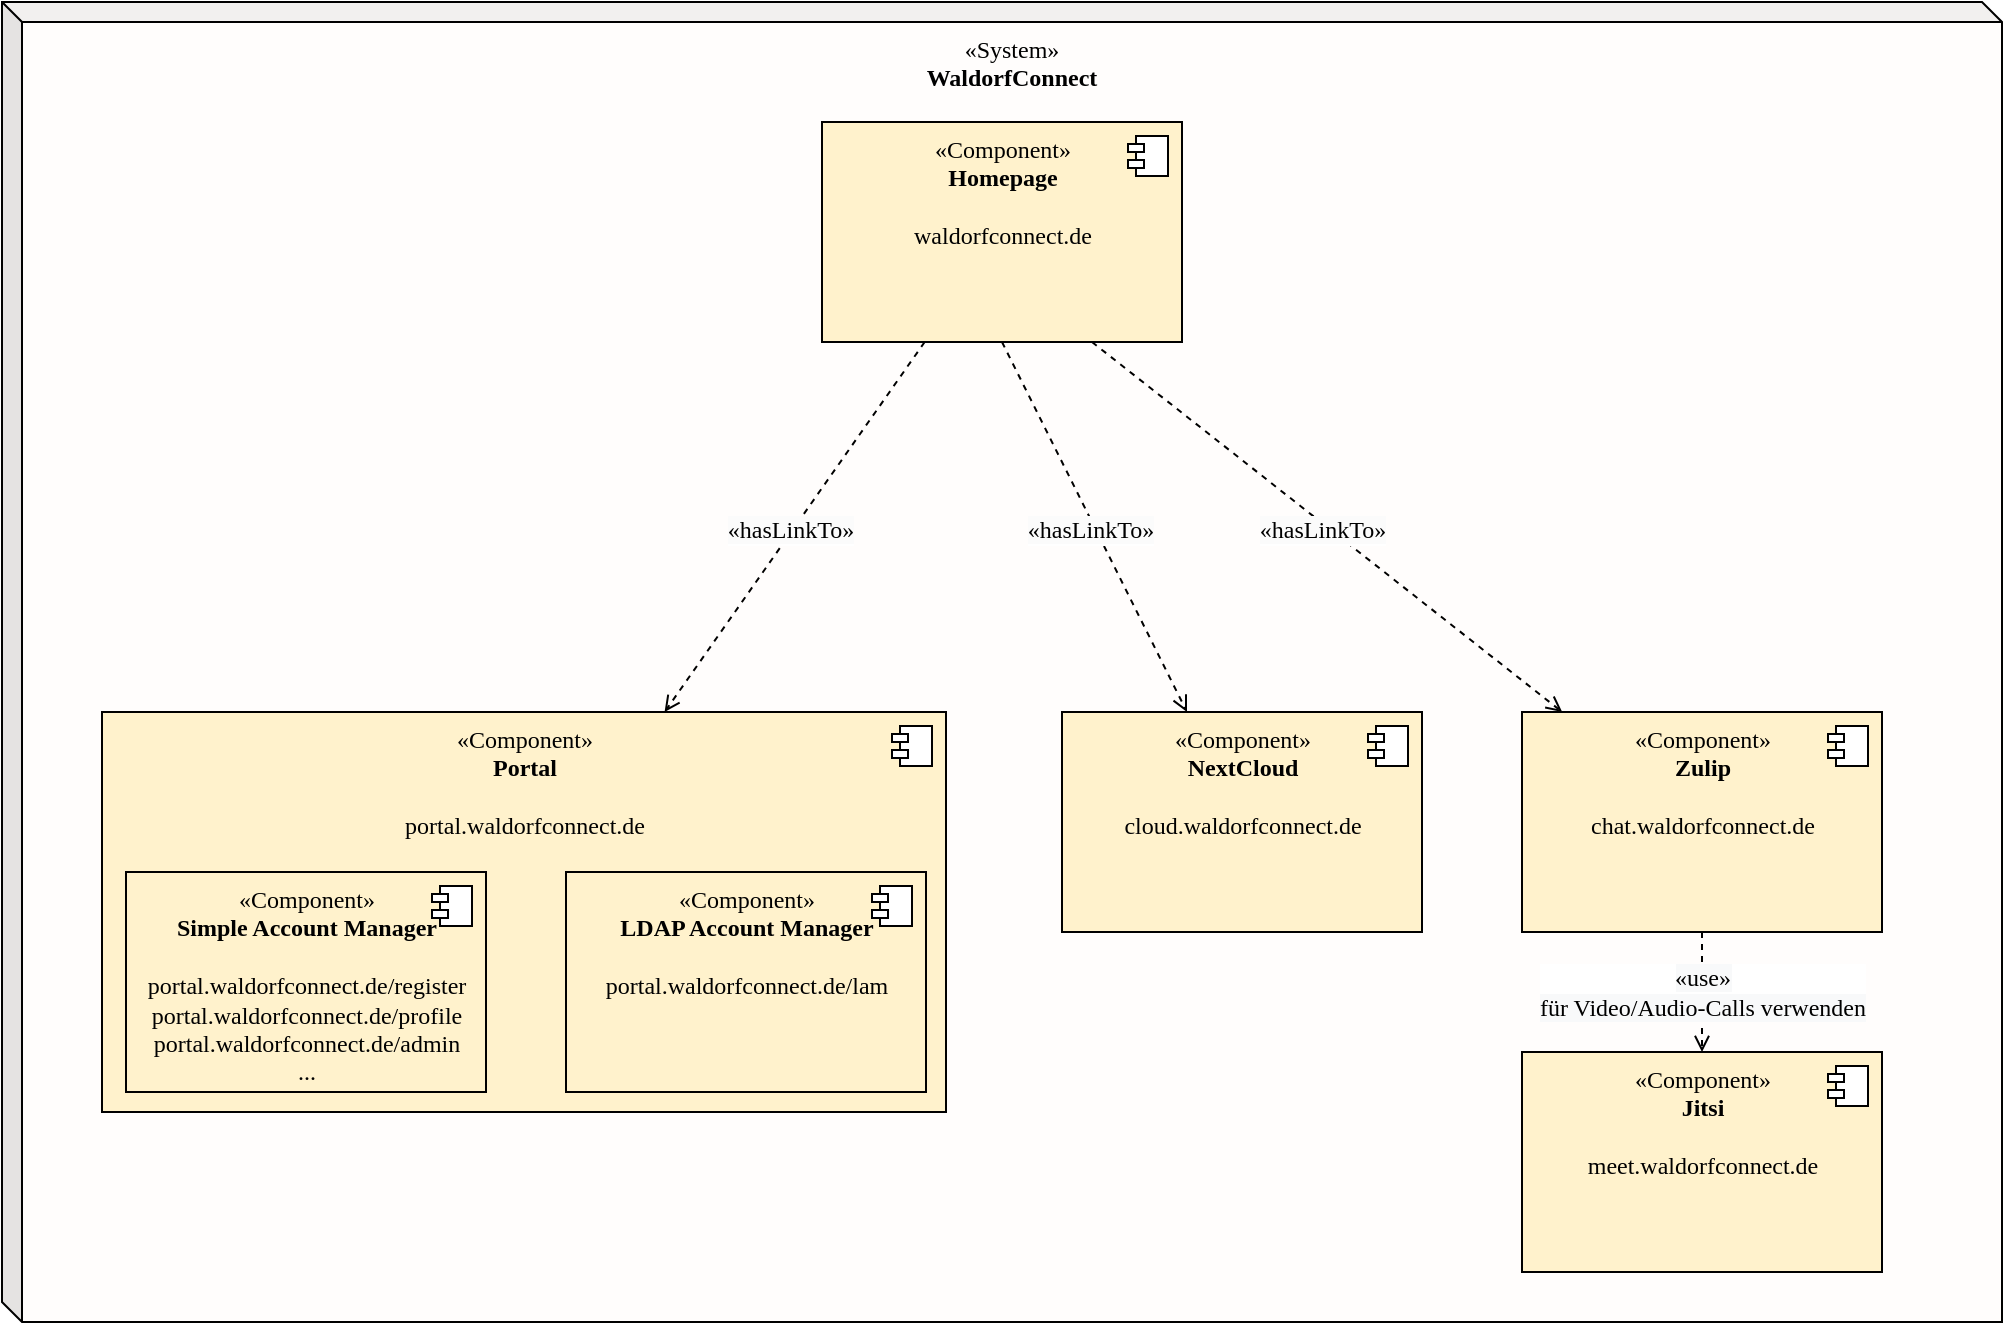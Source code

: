 <mxfile>
    <diagram id="_EPxYn-PAymcD0dvTo8O" name="Page-1">
        <mxGraphModel dx="1130" dy="761" grid="1" gridSize="10" guides="1" tooltips="1" connect="1" arrows="1" fold="1" page="1" pageScale="1" pageWidth="827" pageHeight="1169" math="0" shadow="0">
            <root>
                <mxCell id="0"/>
                <mxCell id="1" parent="0"/>
                <mxCell id="2" value="&lt;font&gt;&lt;span class=&quot;char&quot;&gt;&lt;span class=&quot;vchar&quot; id=&quot;char-node&quot;&gt;«System&lt;/span&gt;&lt;/span&gt;&lt;span class=&quot;char&quot;&gt;&lt;span class=&quot;vchar&quot; id=&quot;char-node&quot;&gt;»&lt;br&gt;&lt;div&gt;&lt;b&gt;WaldorfConnect&lt;/b&gt;&lt;/div&gt;&lt;/span&gt;&lt;/span&gt;&lt;/font&gt;" style="shape=cube;whiteSpace=wrap;html=1;boundedLbl=1;backgroundOutline=1;darkOpacity=0.05;darkOpacity2=0.1;size=10;align=center;verticalAlign=top;fillColor=#FFFDFC;fontFamily=Verdana;" parent="1" vertex="1">
                    <mxGeometry x="190" y="190" width="1000" height="660" as="geometry"/>
                </mxCell>
                <mxCell id="175" value="&lt;font&gt;«Component»&lt;br&gt;&lt;b&gt;Portal&lt;/b&gt;&lt;br&gt;&lt;br&gt;portal.waldorfconnect.de&lt;br&gt;&lt;/font&gt;" style="html=1;dropTarget=0;verticalAlign=top;fillColor=#fff2cc;fontFamily=Verdana;fontSize=12;" parent="1" vertex="1">
                    <mxGeometry x="240" y="545" width="422" height="200" as="geometry"/>
                </mxCell>
                <mxCell id="176" value="" style="shape=component;jettyWidth=8;jettyHeight=4;fontFamily=Verdana;fontSize=12;" parent="175" vertex="1">
                    <mxGeometry x="1" width="20" height="20" relative="1" as="geometry">
                        <mxPoint x="-27" y="7" as="offset"/>
                    </mxGeometry>
                </mxCell>
                <mxCell id="143" value="&lt;font&gt;«Component»&lt;br&gt;&lt;b&gt;Simple Account Manager&lt;br&gt;&lt;/b&gt;&lt;br&gt;portal.waldorfconnect.de/register&lt;br&gt;portal.waldorfconnect.de/profile&lt;br&gt;portal.waldorfconnect.de/admin&lt;br&gt;...&lt;br&gt;&lt;/font&gt;" style="html=1;dropTarget=0;verticalAlign=top;fillColor=#fff2cc;fontFamily=Verdana;" parent="1" vertex="1">
                    <mxGeometry x="252" y="625" width="180" height="110" as="geometry"/>
                </mxCell>
                <mxCell id="144" value="" style="shape=component;jettyWidth=8;jettyHeight=4;fontFamily=Verdana;" parent="143" vertex="1">
                    <mxGeometry x="1" width="20" height="20" relative="1" as="geometry">
                        <mxPoint x="-27" y="7" as="offset"/>
                    </mxGeometry>
                </mxCell>
                <mxCell id="147" value="&lt;font&gt;«Component»&lt;br&gt;&lt;b&gt;LDAP Account Manager&lt;/b&gt;&lt;br&gt;&lt;br&gt;portal.waldorfconnect.de/lam&lt;br&gt;&lt;/font&gt;" style="html=1;dropTarget=0;verticalAlign=top;fillColor=#fff2cc;fontFamily=Verdana;" parent="1" vertex="1">
                    <mxGeometry x="472" y="625" width="180" height="110" as="geometry"/>
                </mxCell>
                <mxCell id="148" value="" style="shape=component;jettyWidth=8;jettyHeight=4;fontFamily=Verdana;" parent="147" vertex="1">
                    <mxGeometry x="1" width="20" height="20" relative="1" as="geometry">
                        <mxPoint x="-27" y="7" as="offset"/>
                    </mxGeometry>
                </mxCell>
                <mxCell id="160" value="&lt;font&gt;«Component»&lt;br&gt;&lt;b&gt;NextCloud&lt;/b&gt;&lt;br&gt;&lt;br&gt;cloud.waldorfconnect.de&lt;br&gt;&lt;/font&gt;" style="html=1;dropTarget=0;verticalAlign=top;fillColor=#fff2cc;fontFamily=Verdana;" parent="1" vertex="1">
                    <mxGeometry x="720" y="545" width="180" height="110" as="geometry"/>
                </mxCell>
                <mxCell id="161" value="" style="shape=component;jettyWidth=8;jettyHeight=4;fontFamily=Verdana;" parent="160" vertex="1">
                    <mxGeometry x="1" width="20" height="20" relative="1" as="geometry">
                        <mxPoint x="-27" y="7" as="offset"/>
                    </mxGeometry>
                </mxCell>
                <mxCell id="162" value="&lt;font&gt;«Component»&lt;br&gt;&lt;b&gt;Zulip&lt;/b&gt;&lt;br&gt;&lt;br&gt;chat.waldorfconnect.de&lt;br&gt;&lt;/font&gt;" style="html=1;dropTarget=0;verticalAlign=top;fillColor=#fff2cc;fontFamily=Verdana;" parent="1" vertex="1">
                    <mxGeometry x="950" y="545" width="180" height="110" as="geometry"/>
                </mxCell>
                <mxCell id="163" value="" style="shape=component;jettyWidth=8;jettyHeight=4;fontFamily=Verdana;" parent="162" vertex="1">
                    <mxGeometry x="1" width="20" height="20" relative="1" as="geometry">
                        <mxPoint x="-27" y="7" as="offset"/>
                    </mxGeometry>
                </mxCell>
                <mxCell id="164" value="&lt;font&gt;«Component»&lt;br&gt;&lt;b&gt;Jitsi&lt;/b&gt;&lt;br&gt;&lt;br&gt;meet.waldorfconnect.de&lt;br&gt;&lt;/font&gt;" style="html=1;dropTarget=0;verticalAlign=top;fillColor=#fff2cc;fontFamily=Verdana;" parent="1" vertex="1">
                    <mxGeometry x="950" y="715" width="180" height="110" as="geometry"/>
                </mxCell>
                <mxCell id="165" value="" style="shape=component;jettyWidth=8;jettyHeight=4;fontFamily=Verdana;" parent="164" vertex="1">
                    <mxGeometry x="1" width="20" height="20" relative="1" as="geometry">
                        <mxPoint x="-27" y="7" as="offset"/>
                    </mxGeometry>
                </mxCell>
                <mxCell id="172" value="" style="endArrow=open;html=1;fillColor=#000000;fontFamily=Verdana;fontSize=12;endFill=0;dashed=1;" parent="1" source="162" target="164" edge="1">
                    <mxGeometry relative="1" as="geometry">
                        <mxPoint x="1000" y="665" as="sourcePoint"/>
                        <mxPoint x="1100" y="665" as="targetPoint"/>
                    </mxGeometry>
                </mxCell>
                <mxCell id="173" value="&lt;span style=&quot;background-color: rgb(248, 249, 250); font-size: 12px;&quot;&gt;«use»&lt;br&gt;für Video/Audio-Calls verwenden&lt;br&gt;&lt;/span&gt;" style="edgeLabel;resizable=0;html=1;align=center;verticalAlign=middle;fontFamily=Verdana;" parent="172" connectable="0" vertex="1">
                    <mxGeometry relative="1" as="geometry"/>
                </mxCell>
                <mxCell id="177" value="&lt;font&gt;«Component»&lt;br&gt;&lt;b&gt;Homepage&lt;/b&gt;&lt;br&gt;&lt;br&gt;waldorfconnect.de&lt;br&gt;&lt;/font&gt;" style="html=1;dropTarget=0;verticalAlign=top;fillColor=#fff2cc;fontFamily=Verdana;" vertex="1" parent="1">
                    <mxGeometry x="600" y="250" width="180" height="110" as="geometry"/>
                </mxCell>
                <mxCell id="178" value="" style="shape=component;jettyWidth=8;jettyHeight=4;fontFamily=Verdana;" vertex="1" parent="177">
                    <mxGeometry x="1" width="20" height="20" relative="1" as="geometry">
                        <mxPoint x="-27" y="7" as="offset"/>
                    </mxGeometry>
                </mxCell>
                <mxCell id="183" value="" style="endArrow=open;html=1;fillColor=#000000;fontFamily=Verdana;fontSize=12;endFill=0;dashed=1;exitX=0.5;exitY=1;exitDx=0;exitDy=0;" edge="1" parent="1" source="177" target="160">
                    <mxGeometry relative="1" as="geometry">
                        <mxPoint x="630" y="500" as="sourcePoint"/>
                        <mxPoint x="795.0" y="500.31" as="targetPoint"/>
                    </mxGeometry>
                </mxCell>
                <mxCell id="184" value="&lt;span style=&quot;border-color: var(--border-color); font-size: 12px; background-color: rgb(251, 251, 251);&quot;&gt;«hasLinkTo&lt;/span&gt;&lt;span style=&quot;border-color: var(--border-color); font-size: 12px; background-color: rgb(251, 251, 251);&quot;&gt;»&lt;/span&gt;" style="edgeLabel;resizable=0;html=1;align=center;verticalAlign=middle;fontFamily=Verdana;" connectable="0" vertex="1" parent="183">
                    <mxGeometry relative="1" as="geometry">
                        <mxPoint x="-2.76" y="0.84" as="offset"/>
                    </mxGeometry>
                </mxCell>
                <mxCell id="185" value="" style="endArrow=open;html=1;fillColor=#000000;fontFamily=Verdana;fontSize=12;endFill=0;dashed=1;" edge="1" parent="1" source="177" target="175">
                    <mxGeometry relative="1" as="geometry">
                        <mxPoint x="487" y="470" as="sourcePoint"/>
                        <mxPoint x="652.0" y="470.31" as="targetPoint"/>
                    </mxGeometry>
                </mxCell>
                <mxCell id="186" value="&lt;span style=&quot;font-size: 12px; background-color: rgb(251, 251, 251);&quot;&gt;«hasLinkTo&lt;/span&gt;&lt;span style=&quot;font-size: 12px; background-color: rgb(251, 251, 251);&quot;&gt;»&lt;/span&gt;" style="edgeLabel;resizable=0;html=1;align=center;verticalAlign=middle;fontFamily=Verdana;" connectable="0" vertex="1" parent="185">
                    <mxGeometry relative="1" as="geometry">
                        <mxPoint x="-2.76" y="0.84" as="offset"/>
                    </mxGeometry>
                </mxCell>
                <mxCell id="191" value="" style="endArrow=open;html=1;fillColor=#000000;fontFamily=Verdana;fontSize=12;endFill=0;dashed=1;exitX=0.75;exitY=1;exitDx=0;exitDy=0;" edge="1" parent="1" source="177" target="162">
                    <mxGeometry relative="1" as="geometry">
                        <mxPoint x="630" y="500" as="sourcePoint"/>
                        <mxPoint x="795.0" y="500.31" as="targetPoint"/>
                    </mxGeometry>
                </mxCell>
                <mxCell id="192" value="&lt;span style=&quot;border-color: var(--border-color); font-size: 12px; background-color: rgb(251, 251, 251);&quot;&gt;«hasLinkTo&lt;/span&gt;&lt;span style=&quot;border-color: var(--border-color); font-size: 12px; background-color: rgb(251, 251, 251);&quot;&gt;»&lt;/span&gt;" style="edgeLabel;resizable=0;html=1;align=center;verticalAlign=middle;fontFamily=Verdana;" connectable="0" vertex="1" parent="191">
                    <mxGeometry relative="1" as="geometry">
                        <mxPoint x="-2.76" y="0.84" as="offset"/>
                    </mxGeometry>
                </mxCell>
            </root>
        </mxGraphModel>
    </diagram>
</mxfile>